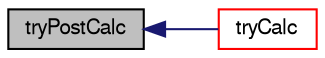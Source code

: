 digraph "tryPostCalc"
{
  bgcolor="transparent";
  edge [fontname="FreeSans",fontsize="10",labelfontname="FreeSans",labelfontsize="10"];
  node [fontname="FreeSans",fontsize="10",shape=record];
  rankdir="LR";
  Node125 [label="tryPostCalc",height=0.2,width=0.4,color="black", fillcolor="grey75", style="filled", fontcolor="black"];
  Node125 -> Node126 [dir="back",color="midnightblue",fontsize="10",style="solid",fontname="FreeSans"];
  Node126 [label="tryCalc",height=0.2,width=0.4,color="red",URL="$a28670.html#af465912d58eb69ca71d1478c072baf01",tooltip="Time loop calculations. "];
}
